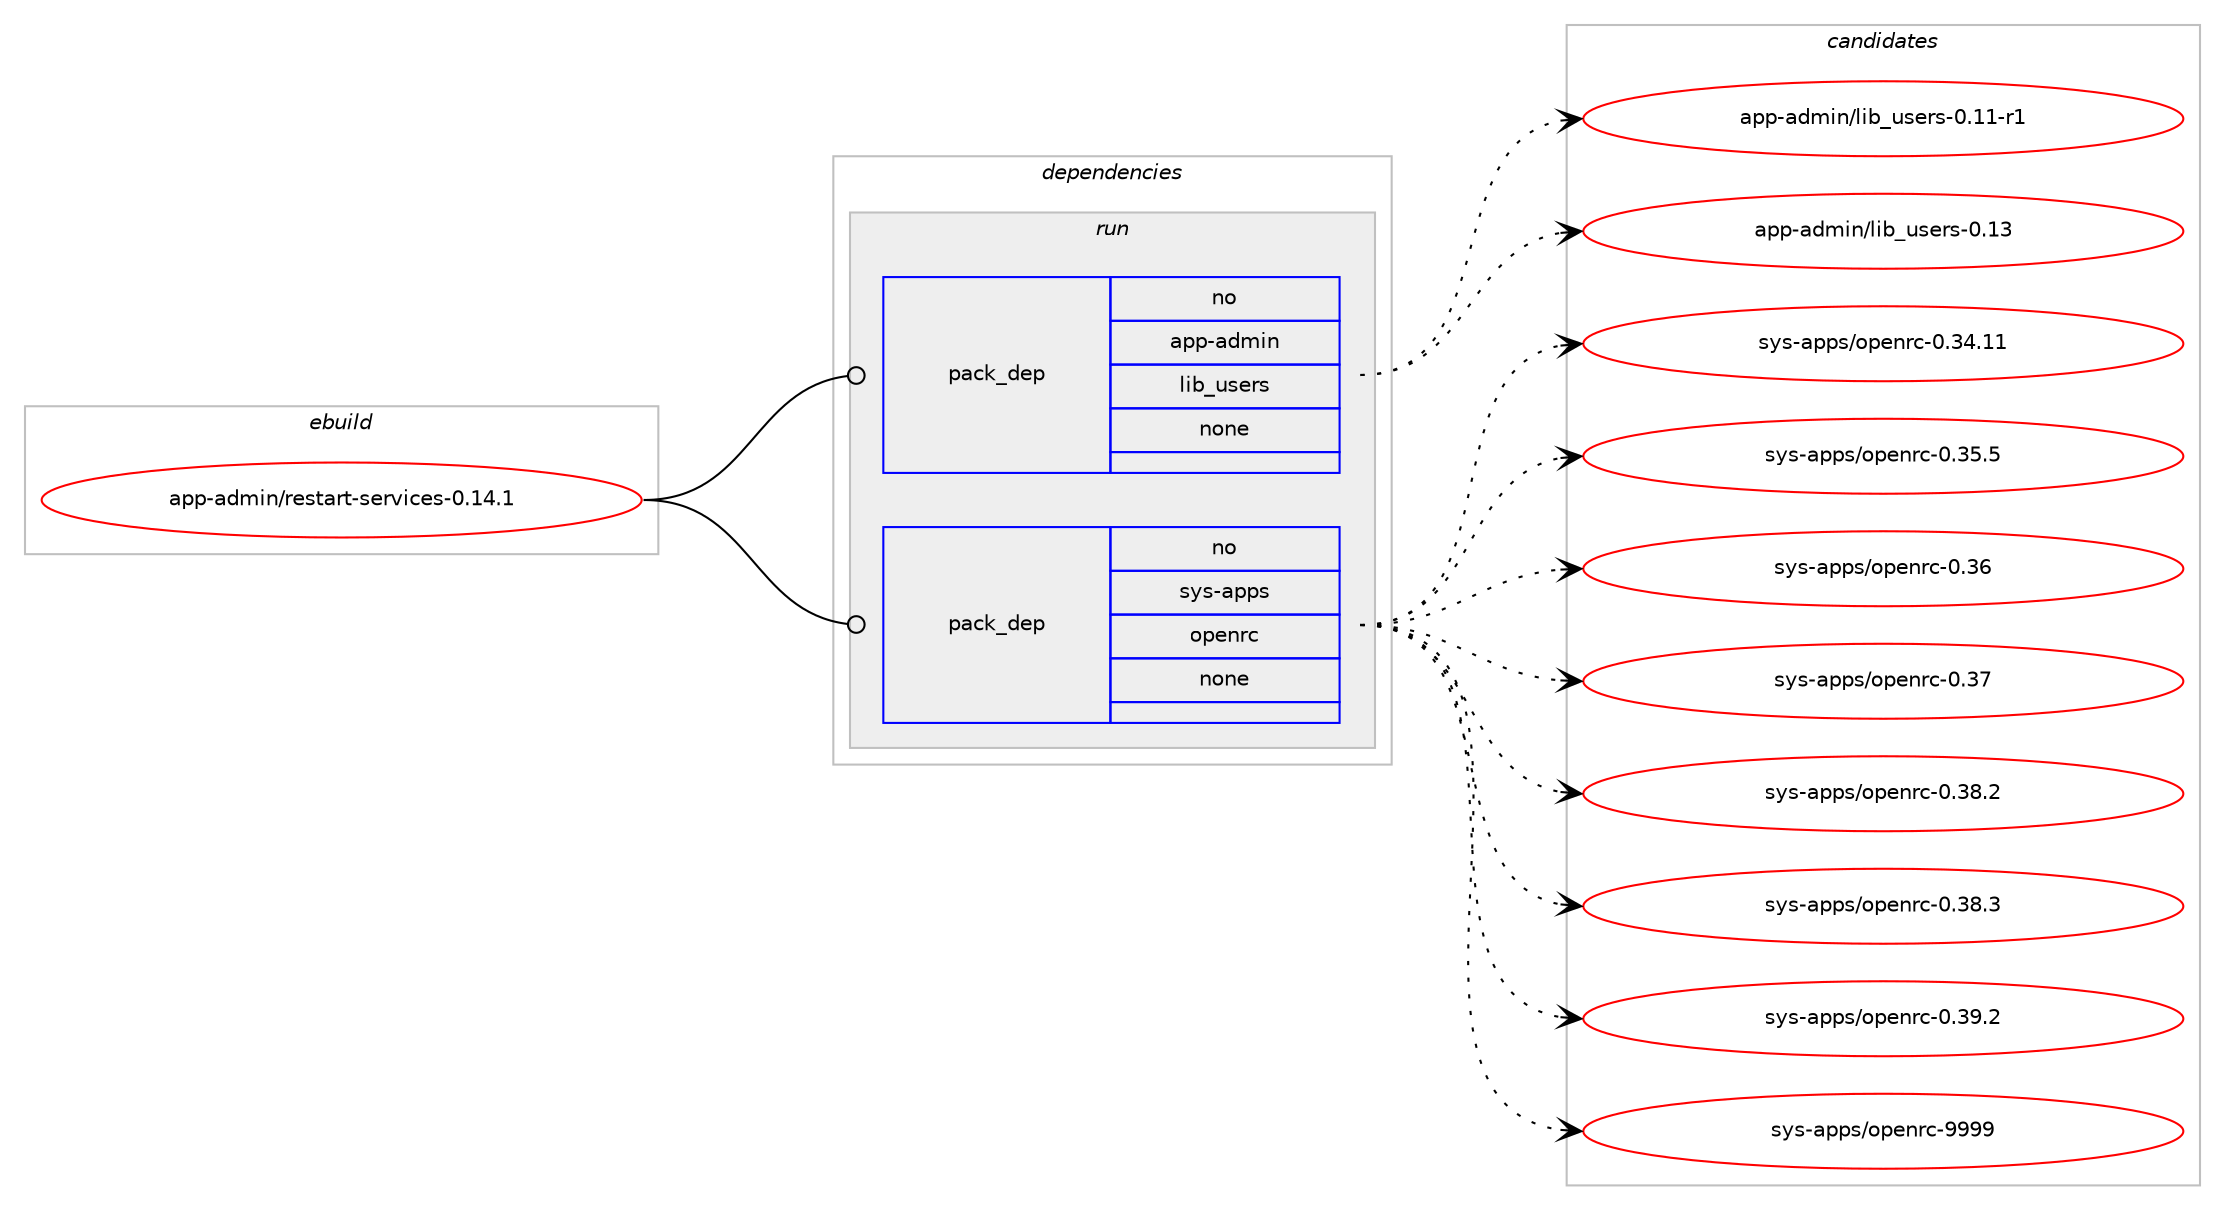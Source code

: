 digraph prolog {

# *************
# Graph options
# *************

newrank=true;
concentrate=true;
compound=true;
graph [rankdir=LR,fontname=Helvetica,fontsize=10,ranksep=1.5];#, ranksep=2.5, nodesep=0.2];
edge  [arrowhead=vee];
node  [fontname=Helvetica,fontsize=10];

# **********
# The ebuild
# **********

subgraph cluster_leftcol {
color=gray;
rank=same;
label=<<i>ebuild</i>>;
id [label="app-admin/restart-services-0.14.1", color=red, width=4, href="../app-admin/restart-services-0.14.1.svg"];
}

# ****************
# The dependencies
# ****************

subgraph cluster_midcol {
color=gray;
label=<<i>dependencies</i>>;
subgraph cluster_compile {
fillcolor="#eeeeee";
style=filled;
label=<<i>compile</i>>;
}
subgraph cluster_compileandrun {
fillcolor="#eeeeee";
style=filled;
label=<<i>compile and run</i>>;
}
subgraph cluster_run {
fillcolor="#eeeeee";
style=filled;
label=<<i>run</i>>;
subgraph pack1019 {
dependency1264 [label=<<TABLE BORDER="0" CELLBORDER="1" CELLSPACING="0" CELLPADDING="4" WIDTH="220"><TR><TD ROWSPAN="6" CELLPADDING="30">pack_dep</TD></TR><TR><TD WIDTH="110">no</TD></TR><TR><TD>app-admin</TD></TR><TR><TD>lib_users</TD></TR><TR><TD>none</TD></TR><TR><TD></TD></TR></TABLE>>, shape=none, color=blue];
}
id:e -> dependency1264:w [weight=20,style="solid",arrowhead="odot"];
subgraph pack1020 {
dependency1265 [label=<<TABLE BORDER="0" CELLBORDER="1" CELLSPACING="0" CELLPADDING="4" WIDTH="220"><TR><TD ROWSPAN="6" CELLPADDING="30">pack_dep</TD></TR><TR><TD WIDTH="110">no</TD></TR><TR><TD>sys-apps</TD></TR><TR><TD>openrc</TD></TR><TR><TD>none</TD></TR><TR><TD></TD></TR></TABLE>>, shape=none, color=blue];
}
id:e -> dependency1265:w [weight=20,style="solid",arrowhead="odot"];
}
}

# **************
# The candidates
# **************

subgraph cluster_choices {
rank=same;
color=gray;
label=<<i>candidates</i>>;

subgraph choice1019 {
color=black;
nodesep=1;
choice97112112459710010910511047108105989511711510111411545484649494511449 [label="app-admin/lib_users-0.11-r1", color=red, width=4,href="../app-admin/lib_users-0.11-r1.svg"];
choice9711211245971001091051104710810598951171151011141154548464951 [label="app-admin/lib_users-0.13", color=red, width=4,href="../app-admin/lib_users-0.13.svg"];
dependency1264:e -> choice97112112459710010910511047108105989511711510111411545484649494511449:w [style=dotted,weight="100"];
dependency1264:e -> choice9711211245971001091051104710810598951171151011141154548464951:w [style=dotted,weight="100"];
}
subgraph choice1020 {
color=black;
nodesep=1;
choice115121115459711211211547111112101110114994548465152464949 [label="sys-apps/openrc-0.34.11", color=red, width=4,href="../sys-apps/openrc-0.34.11.svg"];
choice1151211154597112112115471111121011101149945484651534653 [label="sys-apps/openrc-0.35.5", color=red, width=4,href="../sys-apps/openrc-0.35.5.svg"];
choice115121115459711211211547111112101110114994548465154 [label="sys-apps/openrc-0.36", color=red, width=4,href="../sys-apps/openrc-0.36.svg"];
choice115121115459711211211547111112101110114994548465155 [label="sys-apps/openrc-0.37", color=red, width=4,href="../sys-apps/openrc-0.37.svg"];
choice1151211154597112112115471111121011101149945484651564650 [label="sys-apps/openrc-0.38.2", color=red, width=4,href="../sys-apps/openrc-0.38.2.svg"];
choice1151211154597112112115471111121011101149945484651564651 [label="sys-apps/openrc-0.38.3", color=red, width=4,href="../sys-apps/openrc-0.38.3.svg"];
choice1151211154597112112115471111121011101149945484651574650 [label="sys-apps/openrc-0.39.2", color=red, width=4,href="../sys-apps/openrc-0.39.2.svg"];
choice115121115459711211211547111112101110114994557575757 [label="sys-apps/openrc-9999", color=red, width=4,href="../sys-apps/openrc-9999.svg"];
dependency1265:e -> choice115121115459711211211547111112101110114994548465152464949:w [style=dotted,weight="100"];
dependency1265:e -> choice1151211154597112112115471111121011101149945484651534653:w [style=dotted,weight="100"];
dependency1265:e -> choice115121115459711211211547111112101110114994548465154:w [style=dotted,weight="100"];
dependency1265:e -> choice115121115459711211211547111112101110114994548465155:w [style=dotted,weight="100"];
dependency1265:e -> choice1151211154597112112115471111121011101149945484651564650:w [style=dotted,weight="100"];
dependency1265:e -> choice1151211154597112112115471111121011101149945484651564651:w [style=dotted,weight="100"];
dependency1265:e -> choice1151211154597112112115471111121011101149945484651574650:w [style=dotted,weight="100"];
dependency1265:e -> choice115121115459711211211547111112101110114994557575757:w [style=dotted,weight="100"];
}
}

}
